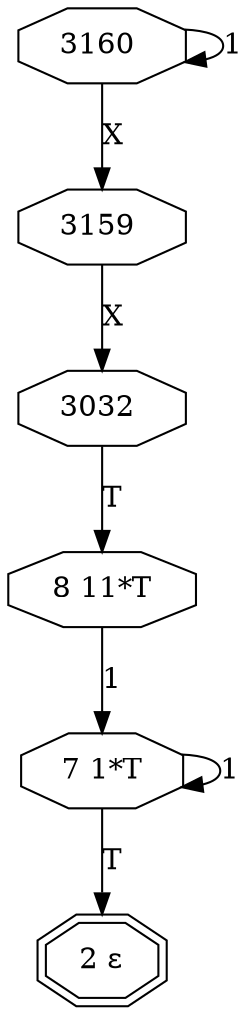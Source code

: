 digraph g
{
graph [ splines = false ] 
3160 [shape=octagon label="3160 "]
3160 -> 3160 [label=1] 
3160 -> 3159 [label=X] 
3159 [shape=octagon label="3159 "]
3159 -> 3032 [label=X] 
3032 [shape=octagon label="3032 "]
3032 -> 8 [label=T] 
8 [shape=octagon label="8 11*T"]
8 -> 7 [label=1] 
7 [shape=octagon label="7 1*T"]
7 -> 7 [label=1] 
7 -> 2 [label=T] 
2 [shape=doubleoctagon label="2 &#949;"]
}
